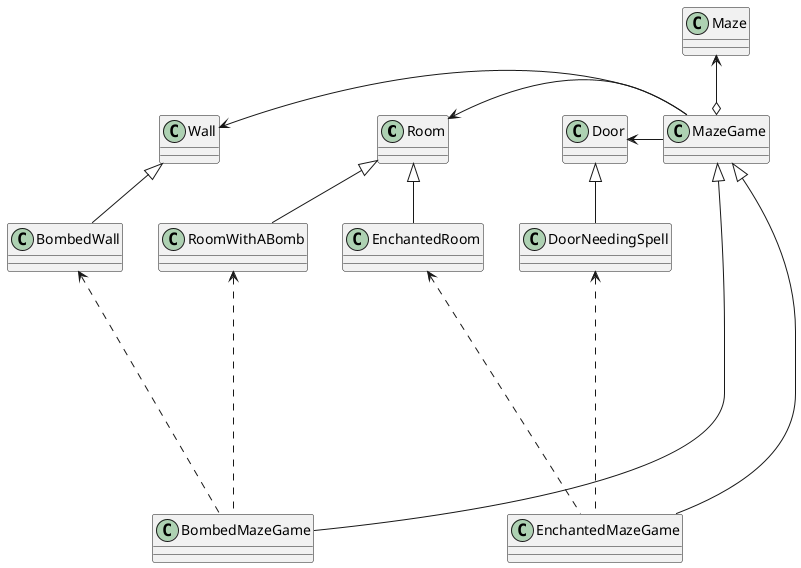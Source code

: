@startuml

Room <|-- RoomWithABomb
Room <|-- EnchantedRoom
Door <|-- DoorNeedingSpell
Wall <|-- BombedWall

MazeGame <|--- EnchantedMazeGame
MazeGame <|--- BombedMazeGame

MazeGame o-up-> Maze
MazeGame -left-> Room
MazeGame -left-> Door
MazeGame -left-> Wall


EnchantedMazeGame ....up.> EnchantedRoom
EnchantedMazeGame ....up.> DoorNeedingSpell
BombedMazeGame ....up.> RoomWithABomb
BombedMazeGame ....up.> BombedWall

class MazeGame{
}

class EnchantedMazeGame{
}

class BombedMazeGame{
}

class Maze{
}

class Room{
}
class Door{
}

class Wall{
}

class RoomWithABomb{
}

class BombedWall{
}

class EnchantedRoom{
}
class DoorNeedingSpell{
}
@enduml